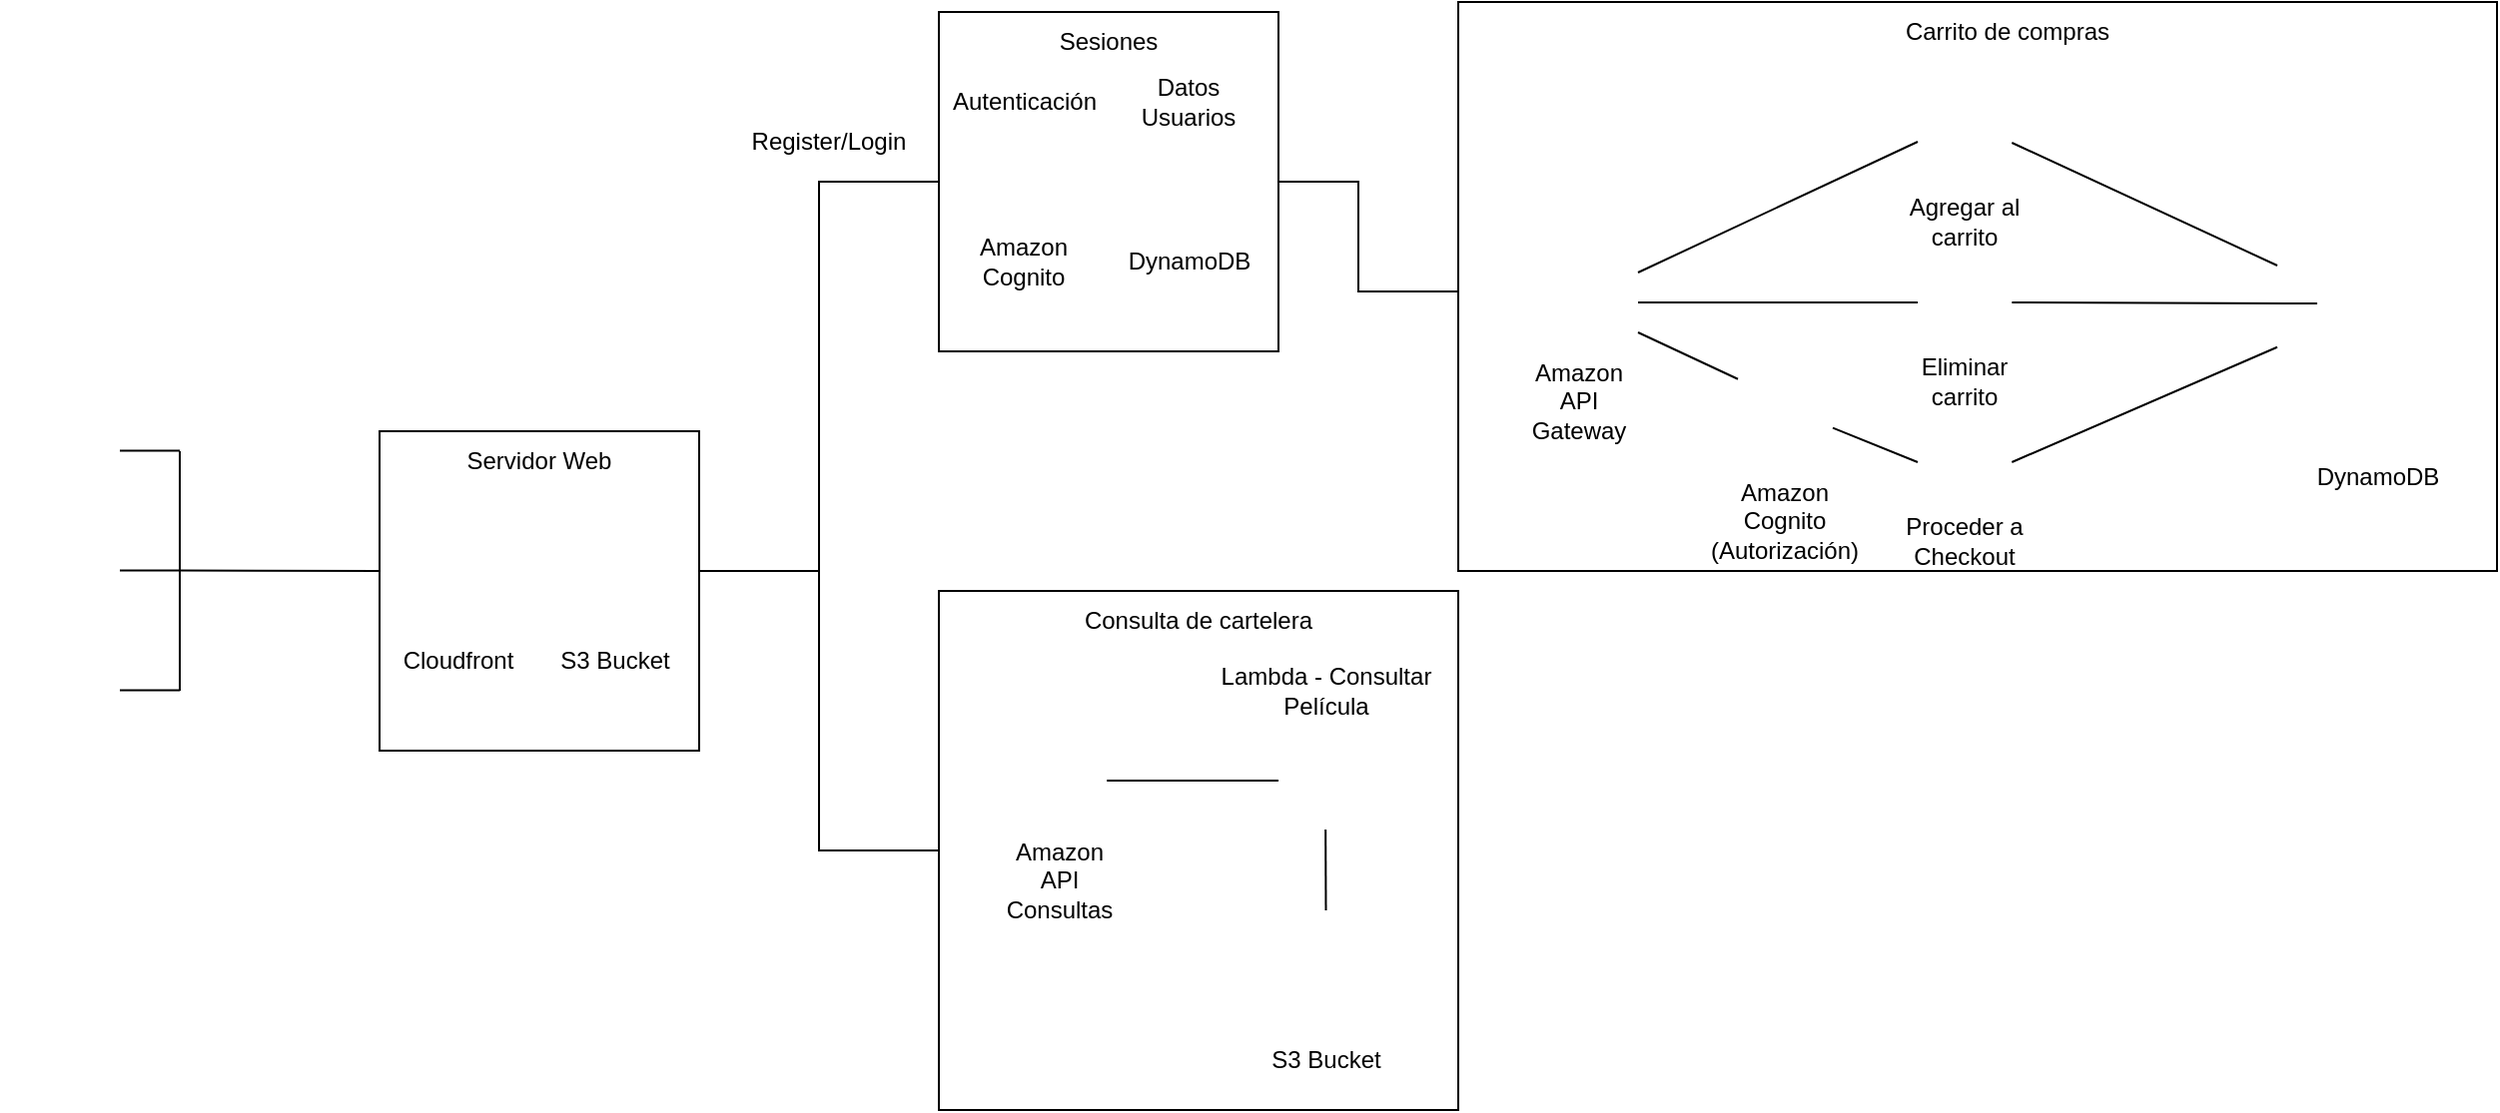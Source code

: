 <mxfile version="20.0.3" type="github">
  <diagram id="q10WGYkG1E9Wa4QXQbt4" name="Page-1">
    <mxGraphModel dx="1237" dy="723" grid="1" gridSize="10" guides="1" tooltips="1" connect="1" arrows="1" fold="1" page="1" pageScale="1" pageWidth="1000" pageHeight="700" math="0" shadow="0">
      <root>
        <mxCell id="0" />
        <mxCell id="1" parent="0" />
        <mxCell id="0_BQlghofN6PK04X-435-475" value="" style="rounded=0;whiteSpace=wrap;html=1;" vertex="1" parent="1">
          <mxGeometry x="770" y="25" width="520" height="285" as="geometry" />
        </mxCell>
        <mxCell id="0_BQlghofN6PK04X-435-1" value="" style="shape=image;verticalLabelPosition=bottom;labelBackgroundColor=default;verticalAlign=top;aspect=fixed;imageAspect=0;image=https://png.pngtree.com/png-vector/20190223/ourlarge/pngtree-profile-glyph-black-icon-png-image_691589.jpg;" vertex="1" parent="1">
          <mxGeometry x="40" y="220" width="60" height="60" as="geometry" />
        </mxCell>
        <mxCell id="0_BQlghofN6PK04X-435-3" value="" style="shape=image;verticalLabelPosition=bottom;labelBackgroundColor=default;verticalAlign=top;aspect=fixed;imageAspect=0;image=https://png.pngtree.com/png-vector/20190223/ourlarge/pngtree-profile-glyph-black-icon-png-image_691589.jpg;" vertex="1" parent="1">
          <mxGeometry x="40" y="280" width="60" height="60" as="geometry" />
        </mxCell>
        <mxCell id="0_BQlghofN6PK04X-435-4" value="" style="shape=image;verticalLabelPosition=bottom;labelBackgroundColor=default;verticalAlign=top;aspect=fixed;imageAspect=0;image=https://png.pngtree.com/png-vector/20190223/ourlarge/pngtree-profile-glyph-black-icon-png-image_691589.jpg;" vertex="1" parent="1">
          <mxGeometry x="40" y="340" width="60" height="60" as="geometry" />
        </mxCell>
        <mxCell id="0_BQlghofN6PK04X-435-427" value="" style="endArrow=none;html=1;rounded=0;" edge="1" parent="1">
          <mxGeometry width="50" height="50" relative="1" as="geometry">
            <mxPoint x="130" y="250" as="sourcePoint" />
            <mxPoint x="130" y="370" as="targetPoint" />
          </mxGeometry>
        </mxCell>
        <mxCell id="0_BQlghofN6PK04X-435-428" value="" style="endArrow=none;html=1;rounded=0;" edge="1" parent="1">
          <mxGeometry width="50" height="50" relative="1" as="geometry">
            <mxPoint x="100" y="249.71" as="sourcePoint" />
            <mxPoint x="130" y="249.71" as="targetPoint" />
          </mxGeometry>
        </mxCell>
        <mxCell id="0_BQlghofN6PK04X-435-429" value="" style="endArrow=none;html=1;rounded=0;" edge="1" parent="1">
          <mxGeometry width="50" height="50" relative="1" as="geometry">
            <mxPoint x="100" y="309.71" as="sourcePoint" />
            <mxPoint x="130" y="309.71" as="targetPoint" />
          </mxGeometry>
        </mxCell>
        <mxCell id="0_BQlghofN6PK04X-435-430" value="" style="endArrow=none;html=1;rounded=0;" edge="1" parent="1">
          <mxGeometry width="50" height="50" relative="1" as="geometry">
            <mxPoint x="100" y="369.71" as="sourcePoint" />
            <mxPoint x="130" y="369.71" as="targetPoint" />
          </mxGeometry>
        </mxCell>
        <mxCell id="0_BQlghofN6PK04X-435-431" value="" style="endArrow=none;html=1;rounded=0;" edge="1" parent="1">
          <mxGeometry width="50" height="50" relative="1" as="geometry">
            <mxPoint x="130" y="309.71" as="sourcePoint" />
            <mxPoint x="230" y="310" as="targetPoint" />
          </mxGeometry>
        </mxCell>
        <mxCell id="0_BQlghofN6PK04X-435-433" value="Register/Login" style="text;html=1;strokeColor=none;fillColor=none;align=center;verticalAlign=middle;whiteSpace=wrap;rounded=0;rotation=0;" vertex="1" parent="1">
          <mxGeometry x="410" y="80" width="90" height="30" as="geometry" />
        </mxCell>
        <mxCell id="0_BQlghofN6PK04X-435-434" value="" style="whiteSpace=wrap;html=1;aspect=fixed;" vertex="1" parent="1">
          <mxGeometry x="230" y="240" width="160" height="160" as="geometry" />
        </mxCell>
        <mxCell id="0_BQlghofN6PK04X-435-435" value="Servidor Web" style="text;html=1;strokeColor=none;fillColor=none;align=center;verticalAlign=middle;whiteSpace=wrap;rounded=0;" vertex="1" parent="1">
          <mxGeometry x="265" y="240" width="90" height="30" as="geometry" />
        </mxCell>
        <mxCell id="0_BQlghofN6PK04X-435-436" value="" style="endArrow=none;html=1;rounded=0;" edge="1" parent="1" target="0_BQlghofN6PK04X-435-437">
          <mxGeometry width="50" height="50" relative="1" as="geometry">
            <mxPoint x="390" y="310" as="sourcePoint" />
            <mxPoint x="520" y="310" as="targetPoint" />
            <Array as="points">
              <mxPoint x="450" y="310" />
              <mxPoint x="450" y="115" />
            </Array>
          </mxGeometry>
        </mxCell>
        <mxCell id="0_BQlghofN6PK04X-435-437" value="" style="whiteSpace=wrap;html=1;aspect=fixed;" vertex="1" parent="1">
          <mxGeometry x="510" y="30" width="170" height="170" as="geometry" />
        </mxCell>
        <mxCell id="0_BQlghofN6PK04X-435-439" value="" style="whiteSpace=wrap;html=1;aspect=fixed;" vertex="1" parent="1">
          <mxGeometry x="510" y="320" width="260" height="260" as="geometry" />
        </mxCell>
        <mxCell id="0_BQlghofN6PK04X-435-440" value="Sesiones" style="text;html=1;strokeColor=none;fillColor=none;align=center;verticalAlign=middle;whiteSpace=wrap;rounded=0;" vertex="1" parent="1">
          <mxGeometry x="550" y="30" width="90" height="30" as="geometry" />
        </mxCell>
        <mxCell id="0_BQlghofN6PK04X-435-441" value="Carrito de compras" style="text;html=1;strokeColor=none;fillColor=none;align=center;verticalAlign=middle;whiteSpace=wrap;rounded=0;" vertex="1" parent="1">
          <mxGeometry x="950" y="25" width="190" height="30" as="geometry" />
        </mxCell>
        <mxCell id="0_BQlghofN6PK04X-435-442" value="" style="endArrow=none;html=1;rounded=0;exitX=0;exitY=0.5;exitDx=0;exitDy=0;" edge="1" parent="1" source="0_BQlghofN6PK04X-435-439">
          <mxGeometry width="50" height="50" relative="1" as="geometry">
            <mxPoint x="450" y="370" as="sourcePoint" />
            <mxPoint x="450" y="300" as="targetPoint" />
            <Array as="points">
              <mxPoint x="450" y="450" />
            </Array>
          </mxGeometry>
        </mxCell>
        <mxCell id="0_BQlghofN6PK04X-435-444" value="Consulta de cartelera" style="text;html=1;strokeColor=none;fillColor=none;align=center;verticalAlign=middle;whiteSpace=wrap;rounded=0;" vertex="1" parent="1">
          <mxGeometry x="560" y="320" width="160" height="30" as="geometry" />
        </mxCell>
        <mxCell id="0_BQlghofN6PK04X-435-445" value="" style="shape=image;verticalLabelPosition=bottom;labelBackgroundColor=default;verticalAlign=top;aspect=fixed;imageAspect=0;image=https://pbs.twimg.com/profile_images/1189603938137280512/Xy_sEdeN_400x400.jpg;" vertex="1" parent="1">
          <mxGeometry x="250" y="280" width="50" height="50" as="geometry" />
        </mxCell>
        <mxCell id="0_BQlghofN6PK04X-435-446" value="" style="shape=image;verticalLabelPosition=bottom;labelBackgroundColor=default;verticalAlign=top;aspect=fixed;imageAspect=0;image=https://w7.pngwing.com/pngs/564/59/png-transparent-amazon-com-amazon-s3-amazon-web-services-amazon-simple-queue-service-amazon-glacier-bucket-miscellaneous-data-amazon-dynamodb.png;" vertex="1" parent="1">
          <mxGeometry x="320" y="277.5" width="55" height="55" as="geometry" />
        </mxCell>
        <mxCell id="0_BQlghofN6PK04X-435-447" value="Cloudfront" style="text;html=1;strokeColor=none;fillColor=none;align=center;verticalAlign=middle;whiteSpace=wrap;rounded=0;" vertex="1" parent="1">
          <mxGeometry x="239.39" y="340" width="60.61" height="30" as="geometry" />
        </mxCell>
        <mxCell id="0_BQlghofN6PK04X-435-448" value="S3 Bucket" style="text;html=1;strokeColor=none;fillColor=none;align=center;verticalAlign=middle;whiteSpace=wrap;rounded=0;" vertex="1" parent="1">
          <mxGeometry x="313.75" y="340" width="67.5" height="30" as="geometry" />
        </mxCell>
        <mxCell id="0_BQlghofN6PK04X-435-449" value="Amazon Cognito" style="text;html=1;strokeColor=none;fillColor=none;align=center;verticalAlign=middle;whiteSpace=wrap;rounded=0;" vertex="1" parent="1">
          <mxGeometry x="522.33" y="140" width="60.61" height="30" as="geometry" />
        </mxCell>
        <mxCell id="0_BQlghofN6PK04X-435-450" value="" style="shape=image;verticalLabelPosition=bottom;labelBackgroundColor=default;verticalAlign=top;aspect=fixed;imageAspect=0;image=https://www.martechforum.com/wp-content/uploads/2015/08/AmazonDynamoDB.png;" vertex="1" parent="1">
          <mxGeometry x="600" y="80" width="70" height="70" as="geometry" />
        </mxCell>
        <mxCell id="0_BQlghofN6PK04X-435-451" value="DynamoDB" style="text;html=1;strokeColor=none;fillColor=none;align=center;verticalAlign=middle;whiteSpace=wrap;rounded=0;" vertex="1" parent="1">
          <mxGeometry x="604.7" y="140" width="60.61" height="30" as="geometry" />
        </mxCell>
        <mxCell id="0_BQlghofN6PK04X-435-452" value="Autenticación" style="text;html=1;strokeColor=none;fillColor=none;align=center;verticalAlign=middle;whiteSpace=wrap;rounded=0;rotation=0;" vertex="1" parent="1">
          <mxGeometry x="517.63" y="60" width="70" height="30" as="geometry" />
        </mxCell>
        <mxCell id="0_BQlghofN6PK04X-435-453" value="Datos Usuarios" style="text;html=1;strokeColor=none;fillColor=none;align=center;verticalAlign=middle;whiteSpace=wrap;rounded=0;rotation=0;" vertex="1" parent="1">
          <mxGeometry x="600" y="60" width="70" height="30" as="geometry" />
        </mxCell>
        <mxCell id="0_BQlghofN6PK04X-435-457" value="" style="shape=image;verticalLabelPosition=bottom;labelBackgroundColor=default;verticalAlign=top;aspect=fixed;imageAspect=0;image=https://w7.pngwing.com/pngs/564/59/png-transparent-amazon-com-amazon-s3-amazon-web-services-amazon-simple-queue-service-amazon-glacier-bucket-miscellaneous-data-amazon-dynamodb.png;" vertex="1" parent="1">
          <mxGeometry x="676.25" y="480" width="55" height="55" as="geometry" />
        </mxCell>
        <mxCell id="0_BQlghofN6PK04X-435-458" value="Lambda - Consultar Película" style="text;html=1;strokeColor=none;fillColor=none;align=center;verticalAlign=middle;whiteSpace=wrap;rounded=0;" vertex="1" parent="1">
          <mxGeometry x="646.7" y="355" width="113.75" height="30" as="geometry" />
        </mxCell>
        <mxCell id="0_BQlghofN6PK04X-435-459" value="S3 Bucket" style="text;html=1;strokeColor=none;fillColor=none;align=center;verticalAlign=middle;whiteSpace=wrap;rounded=0;" vertex="1" parent="1">
          <mxGeometry x="670" y="540" width="67.5" height="30" as="geometry" />
        </mxCell>
        <mxCell id="0_BQlghofN6PK04X-435-462" value="" style="endArrow=none;html=1;rounded=0;exitX=1;exitY=0.5;exitDx=0;exitDy=0;entryX=0.5;entryY=0;entryDx=0;entryDy=0;" edge="1" parent="1" source="0_BQlghofN6PK04X-435-437">
          <mxGeometry width="50" height="50" relative="1" as="geometry">
            <mxPoint x="690" y="114.8" as="sourcePoint" />
            <mxPoint x="770.0" y="170" as="targetPoint" />
            <Array as="points">
              <mxPoint x="720" y="115" />
              <mxPoint x="720" y="170" />
            </Array>
          </mxGeometry>
        </mxCell>
        <mxCell id="0_BQlghofN6PK04X-435-463" value="" style="shape=image;verticalLabelPosition=bottom;labelBackgroundColor=default;verticalAlign=top;aspect=fixed;imageAspect=0;image=https://www.developmentlabs.com/wp-content/uploads/2018/03/AWSLambda.png;" vertex="1" parent="1">
          <mxGeometry x="680" y="390.5" width="47.15" height="49" as="geometry" />
        </mxCell>
        <mxCell id="0_BQlghofN6PK04X-435-465" value="" style="endArrow=none;html=1;rounded=0;entryX=0.5;entryY=0;entryDx=0;entryDy=0;exitX=0.5;exitY=1;exitDx=0;exitDy=0;" edge="1" parent="1" source="0_BQlghofN6PK04X-435-463" target="0_BQlghofN6PK04X-435-457">
          <mxGeometry width="50" height="50" relative="1" as="geometry">
            <mxPoint x="597.97" y="440" as="sourcePoint" />
            <mxPoint x="647.97" y="390" as="targetPoint" />
            <Array as="points" />
          </mxGeometry>
        </mxCell>
        <mxCell id="0_BQlghofN6PK04X-435-467" value="Amazon API Consultas" style="text;html=1;strokeColor=none;fillColor=none;align=center;verticalAlign=middle;whiteSpace=wrap;rounded=0;" vertex="1" parent="1">
          <mxGeometry x="540" y="450" width="60.61" height="30" as="geometry" />
        </mxCell>
        <mxCell id="0_BQlghofN6PK04X-435-469" value="" style="endArrow=none;html=1;rounded=0;entryX=0;entryY=0.5;entryDx=0;entryDy=0;exitX=1;exitY=0.5;exitDx=0;exitDy=0;" edge="1" parent="1" target="0_BQlghofN6PK04X-435-463">
          <mxGeometry width="50" height="50" relative="1" as="geometry">
            <mxPoint x="594.09" y="415" as="sourcePoint" />
            <mxPoint x="620" y="420" as="targetPoint" />
          </mxGeometry>
        </mxCell>
        <mxCell id="0_BQlghofN6PK04X-435-470" value="" style="shape=image;verticalLabelPosition=bottom;labelBackgroundColor=default;verticalAlign=top;aspect=fixed;imageAspect=0;image=https://seeklogo.com/images/A/aws-api-gateway-logo-368082D845-seeklogo.com.png;" vertex="1" parent="1">
          <mxGeometry x="540" y="385" width="60" height="60" as="geometry" />
        </mxCell>
        <mxCell id="0_BQlghofN6PK04X-435-471" value="Amazon API Gateway" style="text;html=1;strokeColor=none;fillColor=none;align=center;verticalAlign=middle;whiteSpace=wrap;rounded=0;" vertex="1" parent="1">
          <mxGeometry x="800" y="210" width="60.61" height="30" as="geometry" />
        </mxCell>
        <mxCell id="0_BQlghofN6PK04X-435-472" value="" style="shape=image;verticalLabelPosition=bottom;labelBackgroundColor=default;verticalAlign=top;aspect=fixed;imageAspect=0;image=https://seeklogo.com/images/A/aws-api-gateway-logo-368082D845-seeklogo.com.png;" vertex="1" parent="1">
          <mxGeometry x="800" y="145.5" width="60" height="60" as="geometry" />
        </mxCell>
        <mxCell id="0_BQlghofN6PK04X-435-476" value="" style="shape=image;verticalLabelPosition=bottom;labelBackgroundColor=default;verticalAlign=top;aspect=fixed;imageAspect=0;image=https://www.developmentlabs.com/wp-content/uploads/2018/03/AWSLambda.png;" vertex="1" parent="1">
          <mxGeometry x="1000" y="70.5" width="47.15" height="49" as="geometry" />
        </mxCell>
        <mxCell id="0_BQlghofN6PK04X-435-477" value="" style="shape=image;verticalLabelPosition=bottom;labelBackgroundColor=default;verticalAlign=top;aspect=fixed;imageAspect=0;image=https://www.developmentlabs.com/wp-content/uploads/2018/03/AWSLambda.png;" vertex="1" parent="1">
          <mxGeometry x="1000.0" y="151" width="47.15" height="49" as="geometry" />
        </mxCell>
        <mxCell id="0_BQlghofN6PK04X-435-478" value="" style="shape=image;verticalLabelPosition=bottom;labelBackgroundColor=default;verticalAlign=top;aspect=fixed;imageAspect=0;image=https://www.developmentlabs.com/wp-content/uploads/2018/03/AWSLambda.png;" vertex="1" parent="1">
          <mxGeometry x="1000.0" y="231" width="47.15" height="49" as="geometry" />
        </mxCell>
        <mxCell id="0_BQlghofN6PK04X-435-479" value="Agregar al carrito" style="text;html=1;strokeColor=none;fillColor=none;align=center;verticalAlign=middle;whiteSpace=wrap;rounded=0;" vertex="1" parent="1">
          <mxGeometry x="993.27" y="119.5" width="60.61" height="30" as="geometry" />
        </mxCell>
        <mxCell id="0_BQlghofN6PK04X-435-480" value="Proceder a Checkout" style="text;html=1;strokeColor=none;fillColor=none;align=center;verticalAlign=middle;whiteSpace=wrap;rounded=0;" vertex="1" parent="1">
          <mxGeometry x="993.27" y="280" width="60.61" height="30" as="geometry" />
        </mxCell>
        <mxCell id="0_BQlghofN6PK04X-435-481" value="Eliminar carrito" style="text;html=1;strokeColor=none;fillColor=none;align=center;verticalAlign=middle;whiteSpace=wrap;rounded=0;" vertex="1" parent="1">
          <mxGeometry x="993.27" y="200" width="60.61" height="30" as="geometry" />
        </mxCell>
        <mxCell id="0_BQlghofN6PK04X-435-482" value="" style="endArrow=none;html=1;rounded=0;exitX=1;exitY=0.5;exitDx=0;exitDy=0;entryX=0;entryY=0.5;entryDx=0;entryDy=0;" edge="1" parent="1" source="0_BQlghofN6PK04X-435-472" target="0_BQlghofN6PK04X-435-477">
          <mxGeometry width="50" height="50" relative="1" as="geometry">
            <mxPoint x="870" y="160" as="sourcePoint" />
            <mxPoint x="920" y="110" as="targetPoint" />
          </mxGeometry>
        </mxCell>
        <mxCell id="0_BQlghofN6PK04X-435-483" value="" style="endArrow=none;html=1;rounded=0;entryX=0;entryY=0.5;entryDx=0;entryDy=0;exitX=1;exitY=0.25;exitDx=0;exitDy=0;" edge="1" parent="1" source="0_BQlghofN6PK04X-435-472" target="0_BQlghofN6PK04X-435-476">
          <mxGeometry width="50" height="50" relative="1" as="geometry">
            <mxPoint x="970" y="170" as="sourcePoint" />
            <mxPoint x="1000" y="260" as="targetPoint" />
          </mxGeometry>
        </mxCell>
        <mxCell id="0_BQlghofN6PK04X-435-484" value="" style="endArrow=none;html=1;rounded=0;entryX=0;entryY=0.25;entryDx=0;entryDy=0;exitX=1;exitY=0.75;exitDx=0;exitDy=0;" edge="1" parent="1" source="0_BQlghofN6PK04X-435-472" target="0_BQlghofN6PK04X-435-493">
          <mxGeometry width="50" height="50" relative="1" as="geometry">
            <mxPoint x="860.61" y="247.75" as="sourcePoint" />
            <mxPoint x="1000.61" y="182.25" as="targetPoint" />
          </mxGeometry>
        </mxCell>
        <mxCell id="0_BQlghofN6PK04X-435-487" value="DynamoDB" style="text;html=1;strokeColor=none;fillColor=none;align=center;verticalAlign=middle;whiteSpace=wrap;rounded=0;" vertex="1" parent="1">
          <mxGeometry x="1200.0" y="247.5" width="60.61" height="30" as="geometry" />
        </mxCell>
        <mxCell id="0_BQlghofN6PK04X-435-489" value="" style="endArrow=none;html=1;rounded=0;exitX=1;exitY=0.5;exitDx=0;exitDy=0;" edge="1" parent="1" source="0_BQlghofN6PK04X-435-477">
          <mxGeometry width="50" height="50" relative="1" as="geometry">
            <mxPoint x="1057.15" y="105" as="sourcePoint" />
            <mxPoint x="1200" y="176" as="targetPoint" />
          </mxGeometry>
        </mxCell>
        <mxCell id="0_BQlghofN6PK04X-435-491" value="" style="endArrow=none;html=1;rounded=0;exitX=1;exitY=0.25;exitDx=0;exitDy=0;" edge="1" parent="1" target="0_BQlghofN6PK04X-435-486">
          <mxGeometry width="50" height="50" relative="1" as="geometry">
            <mxPoint x="1047.15" y="95.5" as="sourcePoint" />
            <mxPoint x="1477.15" y="385" as="targetPoint" />
          </mxGeometry>
        </mxCell>
        <mxCell id="0_BQlghofN6PK04X-435-486" value="" style="shape=image;verticalLabelPosition=bottom;labelBackgroundColor=default;verticalAlign=top;aspect=fixed;imageAspect=0;image=https://www.martechforum.com/wp-content/uploads/2015/08/AmazonDynamoDB.png;clipPath=inset(13.33% 18.33% 14.67% 17.33%);" vertex="1" parent="1">
          <mxGeometry x="1180" y="130.75" width="79.97" height="89.5" as="geometry" />
        </mxCell>
        <mxCell id="0_BQlghofN6PK04X-435-492" value="" style="endArrow=none;html=1;rounded=0;exitX=1;exitY=0.5;exitDx=0;exitDy=0;entryX=0;entryY=0.75;entryDx=0;entryDy=0;" edge="1" parent="1" source="0_BQlghofN6PK04X-435-478" target="0_BQlghofN6PK04X-435-486">
          <mxGeometry width="50" height="50" relative="1" as="geometry">
            <mxPoint x="1057.15" y="105.5" as="sourcePoint" />
            <mxPoint x="1190" y="166.992" as="targetPoint" />
          </mxGeometry>
        </mxCell>
        <mxCell id="0_BQlghofN6PK04X-435-494" value="Amazon Cognito (Autorización)" style="text;html=1;strokeColor=none;fillColor=none;align=center;verticalAlign=middle;whiteSpace=wrap;rounded=0;" vertex="1" parent="1">
          <mxGeometry x="903.44" y="270" width="60.61" height="30" as="geometry" />
        </mxCell>
        <mxCell id="0_BQlghofN6PK04X-435-493" value="" style="shape=image;verticalLabelPosition=bottom;labelBackgroundColor=default;verticalAlign=top;aspect=fixed;imageAspect=0;image=https://cdn.worldvectorlogo.com/logos/aws-cognito.svg;" vertex="1" parent="1">
          <mxGeometry x="910" y="200" width="47.49" height="55.5" as="geometry" />
        </mxCell>
        <mxCell id="0_BQlghofN6PK04X-435-426" value="" style="shape=image;verticalLabelPosition=bottom;labelBackgroundColor=default;verticalAlign=top;aspect=fixed;imageAspect=0;image=https://www.pikpng.com/pngl/m/73-732011_aws-cognito-logo-png-transparent-aws-cognito-icon.png;" vertex="1" parent="1">
          <mxGeometry x="530" y="85" width="45.27" height="55" as="geometry" />
        </mxCell>
        <mxCell id="0_BQlghofN6PK04X-435-495" value="" style="endArrow=none;html=1;rounded=0;entryX=0;entryY=0.5;entryDx=0;entryDy=0;exitX=1;exitY=0.75;exitDx=0;exitDy=0;" edge="1" parent="1" target="0_BQlghofN6PK04X-435-478">
          <mxGeometry width="50" height="50" relative="1" as="geometry">
            <mxPoint x="957.49" y="238.31" as="sourcePoint" />
            <mxPoint x="1007.49" y="261.685" as="targetPoint" />
          </mxGeometry>
        </mxCell>
      </root>
    </mxGraphModel>
  </diagram>
</mxfile>
